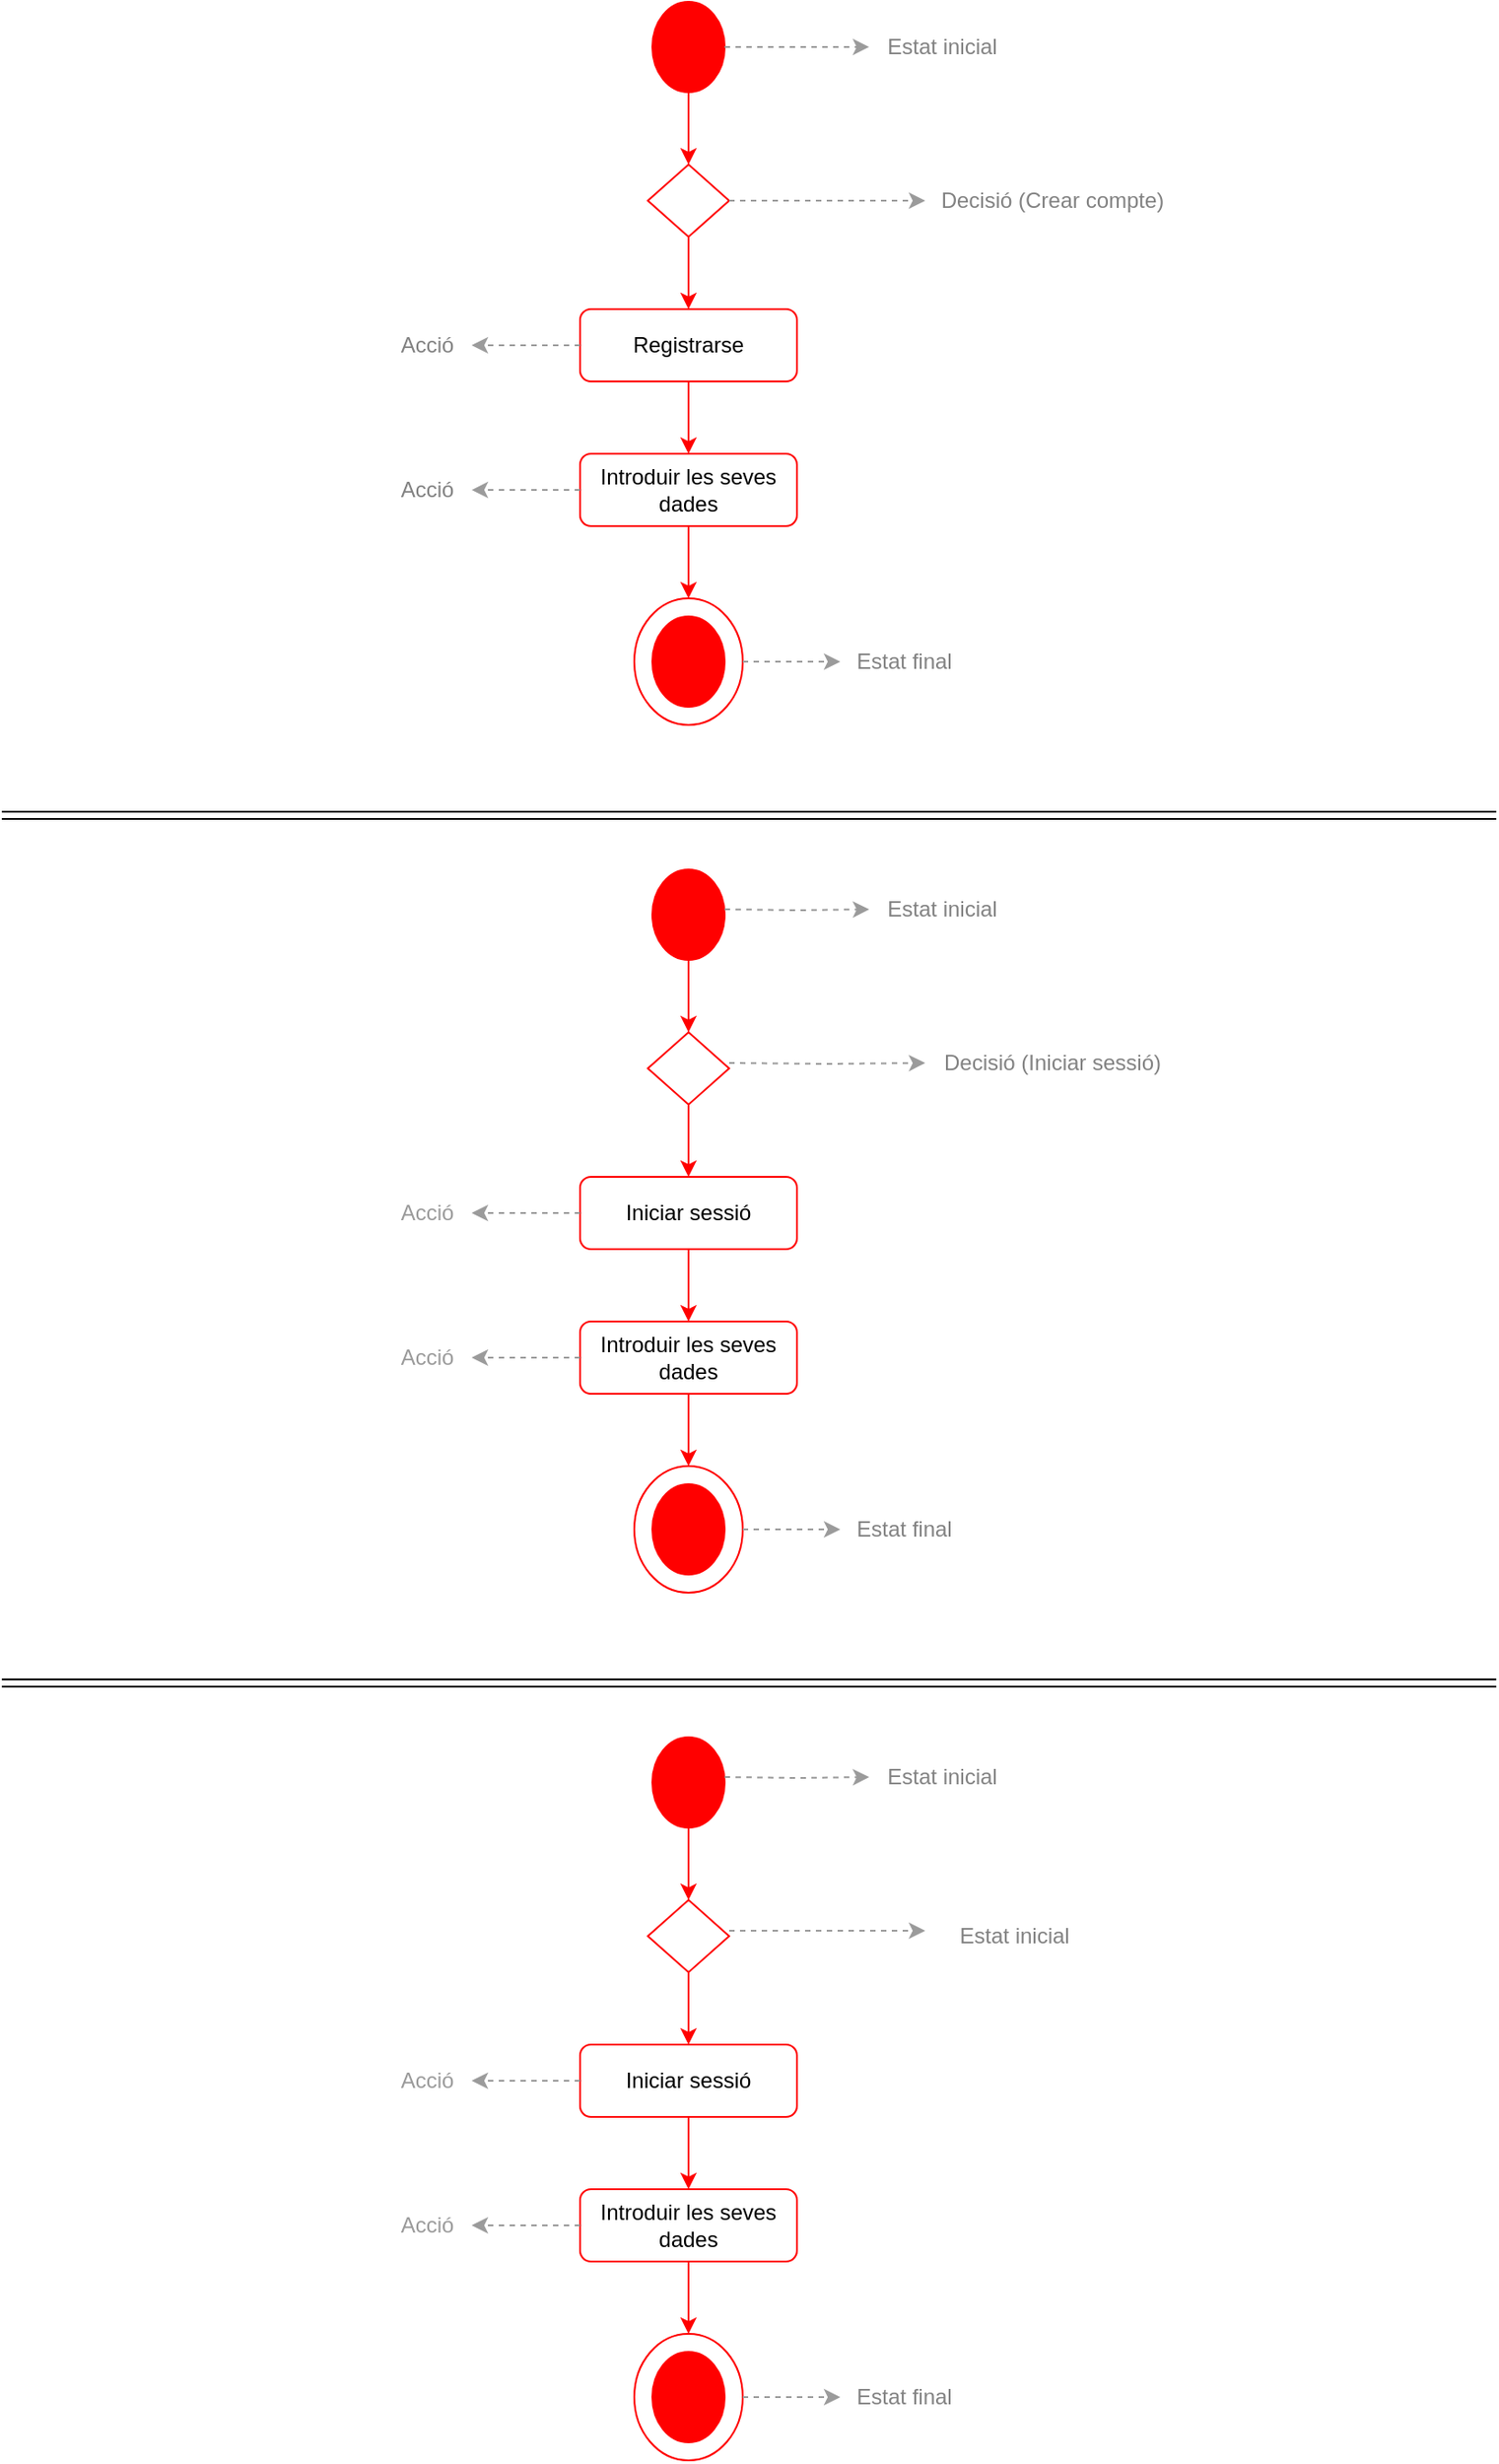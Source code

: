 <mxfile version="16.2.7" type="github">
  <diagram id="pc-rSTr5fRfuh4w3DdU0" name="Page-1">
    <mxGraphModel dx="865" dy="453" grid="1" gridSize="10" guides="1" tooltips="1" connect="1" arrows="1" fold="1" page="1" pageScale="1" pageWidth="827" pageHeight="1169" math="0" shadow="0">
      <root>
        <mxCell id="0" />
        <mxCell id="1" parent="0" />
        <mxCell id="_70oP3KHqjQjDuD16ico-1" value="" style="edgeStyle=orthogonalEdgeStyle;rounded=0;orthogonalLoop=1;jettySize=auto;html=1;fontColor=#828282;strokeColor=#FF0000;fillColor=#FF0000;entryX=0.5;entryY=0;entryDx=0;entryDy=0;" parent="1" source="_70oP3KHqjQjDuD16ico-2" target="_70oP3KHqjQjDuD16ico-14" edge="1">
          <mxGeometry relative="1" as="geometry">
            <mxPoint x="260" y="400.01" as="targetPoint" />
          </mxGeometry>
        </mxCell>
        <mxCell id="_70oP3KHqjQjDuD16ico-2" value="Registrarse" style="rounded=1;whiteSpace=wrap;html=1;fontSize=12;glass=0;strokeWidth=1;shadow=0;strokeColor=#FF0000;" parent="1" vertex="1">
          <mxGeometry x="320" y="200" width="120" height="40" as="geometry" />
        </mxCell>
        <mxCell id="_70oP3KHqjQjDuD16ico-3" value="" style="edgeStyle=orthogonalEdgeStyle;rounded=0;orthogonalLoop=1;jettySize=auto;html=1;fontColor=#828282;strokeColor=#FF0000;fillColor=#FF0000;" parent="1" source="_70oP3KHqjQjDuD16ico-4" target="_70oP3KHqjQjDuD16ico-12" edge="1">
          <mxGeometry relative="1" as="geometry" />
        </mxCell>
        <mxCell id="_70oP3KHqjQjDuD16ico-4" value="" style="ellipse;whiteSpace=wrap;html=1;strokeColor=#FF0000;fillColor=#FF0000;" parent="1" vertex="1">
          <mxGeometry x="360" y="29.99" width="40" height="50" as="geometry" />
        </mxCell>
        <mxCell id="_70oP3KHqjQjDuD16ico-5" value="" style="endArrow=classic;html=1;rounded=0;exitX=0.5;exitY=1;exitDx=0;exitDy=0;entryX=0.5;entryY=0;entryDx=0;entryDy=0;strokeColor=#FF0000;fillColor=#FF0000;" parent="1" source="_70oP3KHqjQjDuD16ico-12" target="_70oP3KHqjQjDuD16ico-2" edge="1">
          <mxGeometry width="50" height="50" relative="1" as="geometry">
            <mxPoint x="380" y="240" as="sourcePoint" />
            <mxPoint x="418" y="180.01" as="targetPoint" />
          </mxGeometry>
        </mxCell>
        <mxCell id="_70oP3KHqjQjDuD16ico-6" value="&lt;font color=&quot;#828282&quot;&gt;Estat inicial&lt;/font&gt;" style="text;html=1;align=center;verticalAlign=middle;resizable=0;points=[];autosize=1;strokeColor=none;fillColor=none;" parent="1" vertex="1">
          <mxGeometry x="480" y="45.0" width="80" height="20" as="geometry" />
        </mxCell>
        <mxCell id="_70oP3KHqjQjDuD16ico-11" value="&lt;font color=&quot;#828282&quot;&gt;Acció&lt;/font&gt;" style="text;html=1;align=center;verticalAlign=middle;resizable=0;points=[];autosize=1;strokeColor=none;fillColor=none;" parent="1" vertex="1">
          <mxGeometry x="210" y="210" width="50" height="20" as="geometry" />
        </mxCell>
        <mxCell id="_70oP3KHqjQjDuD16ico-12" value="" style="rhombus;whiteSpace=wrap;html=1;fillColor=#FFFFFF;strokeColor=#FF0000;" parent="1" vertex="1">
          <mxGeometry x="357.5" y="120" width="45" height="40" as="geometry" />
        </mxCell>
        <mxCell id="_70oP3KHqjQjDuD16ico-13" value="&lt;font color=&quot;#828282&quot;&gt;Decisió (Crear compte)&lt;/font&gt;" style="text;html=1;align=center;verticalAlign=middle;resizable=0;points=[];autosize=1;strokeColor=none;fillColor=none;" parent="1" vertex="1">
          <mxGeometry x="511" y="130" width="140" height="20" as="geometry" />
        </mxCell>
        <mxCell id="_70oP3KHqjQjDuD16ico-14" value="Introduir les seves dades" style="rounded=1;whiteSpace=wrap;html=1;fontSize=12;glass=0;strokeWidth=1;shadow=0;strokeColor=#FF0000;" parent="1" vertex="1">
          <mxGeometry x="320" y="280.02" width="120" height="40" as="geometry" />
        </mxCell>
        <mxCell id="_70oP3KHqjQjDuD16ico-17" value="&lt;font color=&quot;#828282&quot;&gt;Acció&lt;/font&gt;" style="text;html=1;align=center;verticalAlign=middle;resizable=0;points=[];autosize=1;strokeColor=none;fillColor=none;" parent="1" vertex="1">
          <mxGeometry x="210" y="289.97" width="50" height="20" as="geometry" />
        </mxCell>
        <mxCell id="_70oP3KHqjQjDuD16ico-22" value="" style="edgeStyle=orthogonalEdgeStyle;rounded=0;orthogonalLoop=1;jettySize=auto;html=1;fontColor=#828282;strokeColor=#9B9B9B;fillColor=#FF0000;exitX=0;exitY=0.5;exitDx=0;exitDy=0;dashed=1;" parent="1" source="_70oP3KHqjQjDuD16ico-14" target="_70oP3KHqjQjDuD16ico-17" edge="1">
          <mxGeometry relative="1" as="geometry">
            <mxPoint x="590" y="440" as="sourcePoint" />
            <mxPoint x="670" y="440" as="targetPoint" />
          </mxGeometry>
        </mxCell>
        <mxCell id="_70oP3KHqjQjDuD16ico-23" value="" style="edgeStyle=orthogonalEdgeStyle;rounded=0;orthogonalLoop=1;jettySize=auto;html=1;fontColor=#828282;strokeColor=#9B9B9B;fillColor=#FF0000;exitX=0;exitY=0.5;exitDx=0;exitDy=0;dashed=1;" parent="1" source="_70oP3KHqjQjDuD16ico-2" target="_70oP3KHqjQjDuD16ico-11" edge="1">
          <mxGeometry relative="1" as="geometry">
            <mxPoint x="210" y="420" as="sourcePoint" />
            <mxPoint x="122" y="300" as="targetPoint" />
          </mxGeometry>
        </mxCell>
        <mxCell id="_70oP3KHqjQjDuD16ico-24" value="" style="edgeStyle=orthogonalEdgeStyle;rounded=0;orthogonalLoop=1;jettySize=auto;html=1;fontColor=#828282;strokeColor=#9B9B9B;fillColor=#FF0000;exitX=1;exitY=0.5;exitDx=0;exitDy=0;dashed=1;" parent="1" source="_70oP3KHqjQjDuD16ico-12" target="_70oP3KHqjQjDuD16ico-13" edge="1">
          <mxGeometry relative="1" as="geometry">
            <mxPoint x="520" y="100" as="sourcePoint" />
            <mxPoint x="440" y="100" as="targetPoint" />
          </mxGeometry>
        </mxCell>
        <mxCell id="_70oP3KHqjQjDuD16ico-25" value="" style="edgeStyle=orthogonalEdgeStyle;rounded=0;orthogonalLoop=1;jettySize=auto;html=1;fontColor=#828282;strokeColor=#9B9B9B;fillColor=#FF0000;exitX=1;exitY=0.5;exitDx=0;exitDy=0;dashed=1;" parent="1" source="_70oP3KHqjQjDuD16ico-4" target="_70oP3KHqjQjDuD16ico-6" edge="1">
          <mxGeometry relative="1" as="geometry">
            <mxPoint x="412.5" y="54.62" as="sourcePoint" />
            <mxPoint x="600" y="54.62" as="targetPoint" />
          </mxGeometry>
        </mxCell>
        <mxCell id="_70oP3KHqjQjDuD16ico-26" value="" style="ellipse;whiteSpace=wrap;html=1;strokeColor=#FF0000;fillColor=#FF0000;" parent="1" vertex="1">
          <mxGeometry x="360" y="370" width="40" height="50" as="geometry" />
        </mxCell>
        <mxCell id="_70oP3KHqjQjDuD16ico-29" value="" style="ellipse;whiteSpace=wrap;html=1;strokeColor=#FF0000;fillColor=none;" parent="1" vertex="1">
          <mxGeometry x="350" y="360" width="60" height="70" as="geometry" />
        </mxCell>
        <mxCell id="Wh9fC4EStsyl4PK7GZHd-1" value="" style="edgeStyle=orthogonalEdgeStyle;rounded=0;orthogonalLoop=1;jettySize=auto;html=1;fontColor=#828282;strokeColor=#FF0000;fillColor=#FF0000;entryX=0.5;entryY=0;entryDx=0;entryDy=0;" edge="1" parent="1" source="Wh9fC4EStsyl4PK7GZHd-2" target="Wh9fC4EStsyl4PK7GZHd-5">
          <mxGeometry relative="1" as="geometry">
            <mxPoint x="440" y="990.01" as="targetPoint" />
          </mxGeometry>
        </mxCell>
        <mxCell id="Wh9fC4EStsyl4PK7GZHd-2" value="Iniciar sessió" style="rounded=1;whiteSpace=wrap;html=1;fontSize=12;glass=0;strokeWidth=1;shadow=0;strokeColor=#FF0000;" vertex="1" parent="1">
          <mxGeometry x="320" y="680" width="120" height="40" as="geometry" />
        </mxCell>
        <mxCell id="Wh9fC4EStsyl4PK7GZHd-3" value="" style="endArrow=classic;html=1;rounded=0;entryX=0.5;entryY=0;entryDx=0;entryDy=0;strokeColor=#FF0000;fillColor=#FF0000;exitX=0.5;exitY=1;exitDx=0;exitDy=0;" edge="1" parent="1" target="Wh9fC4EStsyl4PK7GZHd-2" source="Wh9fC4EStsyl4PK7GZHd-22">
          <mxGeometry width="50" height="50" relative="1" as="geometry">
            <mxPoint x="320" y="750" as="sourcePoint" />
            <mxPoint x="672" y="770.01" as="targetPoint" />
          </mxGeometry>
        </mxCell>
        <mxCell id="Wh9fC4EStsyl4PK7GZHd-4" value="&lt;font&gt;Acció&lt;/font&gt;" style="text;html=1;align=center;verticalAlign=middle;resizable=0;points=[];autosize=1;strokeColor=none;fillColor=none;fontColor=#9B9B9B;" vertex="1" parent="1">
          <mxGeometry x="210" y="690" width="50" height="20" as="geometry" />
        </mxCell>
        <mxCell id="Wh9fC4EStsyl4PK7GZHd-5" value="Introduir les seves dades" style="rounded=1;whiteSpace=wrap;html=1;fontSize=12;glass=0;strokeWidth=1;shadow=0;strokeColor=#FF0000;" vertex="1" parent="1">
          <mxGeometry x="320" y="760" width="120" height="40" as="geometry" />
        </mxCell>
        <mxCell id="Wh9fC4EStsyl4PK7GZHd-6" value="&lt;font&gt;Acció&lt;/font&gt;" style="text;html=1;align=center;verticalAlign=middle;resizable=0;points=[];autosize=1;strokeColor=none;fillColor=none;fontColor=#9B9B9B;" vertex="1" parent="1">
          <mxGeometry x="210" y="770" width="50" height="20" as="geometry" />
        </mxCell>
        <mxCell id="Wh9fC4EStsyl4PK7GZHd-7" value="" style="edgeStyle=elbowEdgeStyle;elbow=vertical;endArrow=classic;html=1;rounded=0;exitX=0.5;exitY=1;exitDx=0;exitDy=0;strokeColor=#FF0000;entryX=0.5;entryY=0;entryDx=0;entryDy=0;" edge="1" parent="1" source="Wh9fC4EStsyl4PK7GZHd-5" target="Wh9fC4EStsyl4PK7GZHd-27">
          <mxGeometry width="50" height="50" relative="1" as="geometry">
            <mxPoint x="210" y="1020" as="sourcePoint" />
            <mxPoint x="380" y="890" as="targetPoint" />
            <Array as="points">
              <mxPoint x="400" y="830" />
              <mxPoint x="290" y="1090" />
            </Array>
          </mxGeometry>
        </mxCell>
        <mxCell id="Wh9fC4EStsyl4PK7GZHd-8" value="" style="edgeStyle=orthogonalEdgeStyle;rounded=0;orthogonalLoop=1;jettySize=auto;html=1;fontColor=#828282;strokeColor=#9B9B9B;fillColor=#FF0000;dashed=1;exitX=0;exitY=0.5;exitDx=0;exitDy=0;" edge="1" parent="1" source="Wh9fC4EStsyl4PK7GZHd-5" target="Wh9fC4EStsyl4PK7GZHd-6">
          <mxGeometry relative="1" as="geometry">
            <mxPoint x="280" y="780" as="sourcePoint" />
            <mxPoint x="450" y="980" as="targetPoint" />
          </mxGeometry>
        </mxCell>
        <mxCell id="Wh9fC4EStsyl4PK7GZHd-9" value="" style="edgeStyle=orthogonalEdgeStyle;rounded=0;orthogonalLoop=1;jettySize=auto;html=1;fontColor=#828282;strokeColor=#9B9B9B;fillColor=#FF0000;exitX=0;exitY=0.5;exitDx=0;exitDy=0;dashed=1;" edge="1" parent="1" source="Wh9fC4EStsyl4PK7GZHd-2" target="Wh9fC4EStsyl4PK7GZHd-4">
          <mxGeometry relative="1" as="geometry">
            <mxPoint x="500" y="889.61" as="sourcePoint" />
            <mxPoint x="580" y="890" as="targetPoint" />
          </mxGeometry>
        </mxCell>
        <mxCell id="Wh9fC4EStsyl4PK7GZHd-13" value="" style="edgeStyle=orthogonalEdgeStyle;rounded=0;orthogonalLoop=1;jettySize=auto;html=1;fontColor=#828282;strokeColor=#FF0000;fillColor=#FF0000;entryX=0.5;entryY=0;entryDx=0;entryDy=0;exitX=0.5;exitY=1;exitDx=0;exitDy=0;" edge="1" parent="1" source="_70oP3KHqjQjDuD16ico-14" target="_70oP3KHqjQjDuD16ico-29">
          <mxGeometry relative="1" as="geometry">
            <mxPoint x="390" y="370.0" as="targetPoint" />
            <mxPoint x="390" y="329.96" as="sourcePoint" />
            <Array as="points">
              <mxPoint x="380" y="350" />
              <mxPoint x="380" y="350" />
            </Array>
          </mxGeometry>
        </mxCell>
        <mxCell id="Wh9fC4EStsyl4PK7GZHd-15" value="&lt;font color=&quot;#828282&quot;&gt;Estat final&lt;br&gt;&lt;/font&gt;" style="text;html=1;align=center;verticalAlign=middle;resizable=0;points=[];autosize=1;strokeColor=none;fillColor=none;" vertex="1" parent="1">
          <mxGeometry x="464" y="385" width="70" height="20" as="geometry" />
        </mxCell>
        <mxCell id="Wh9fC4EStsyl4PK7GZHd-16" value="" style="edgeStyle=orthogonalEdgeStyle;rounded=0;orthogonalLoop=1;jettySize=auto;html=1;fontColor=#828282;strokeColor=#9B9B9B;fillColor=#FF0000;exitX=1;exitY=0.5;exitDx=0;exitDy=0;dashed=1;entryX=0;entryY=0.5;entryDx=0;entryDy=0;entryPerimeter=0;" edge="1" parent="1" source="_70oP3KHqjQjDuD16ico-29" target="Wh9fC4EStsyl4PK7GZHd-15">
          <mxGeometry relative="1" as="geometry">
            <mxPoint x="412.5" y="399.5" as="sourcePoint" />
            <mxPoint x="520" y="395" as="targetPoint" />
            <Array as="points" />
          </mxGeometry>
        </mxCell>
        <mxCell id="Wh9fC4EStsyl4PK7GZHd-19" value="" style="edgeStyle=orthogonalEdgeStyle;rounded=0;orthogonalLoop=1;jettySize=auto;html=1;fontColor=#828282;strokeColor=#FF0000;fillColor=#FF0000;" edge="1" parent="1" source="Wh9fC4EStsyl4PK7GZHd-20" target="Wh9fC4EStsyl4PK7GZHd-22">
          <mxGeometry relative="1" as="geometry" />
        </mxCell>
        <mxCell id="Wh9fC4EStsyl4PK7GZHd-20" value="" style="ellipse;whiteSpace=wrap;html=1;strokeColor=#FF0000;fillColor=#FF0000;" vertex="1" parent="1">
          <mxGeometry x="360" y="510" width="40" height="50" as="geometry" />
        </mxCell>
        <mxCell id="Wh9fC4EStsyl4PK7GZHd-21" value="&lt;font color=&quot;#828282&quot;&gt;Estat inicial&lt;/font&gt;" style="text;html=1;align=center;verticalAlign=middle;resizable=0;points=[];autosize=1;strokeColor=none;fillColor=none;" vertex="1" parent="1">
          <mxGeometry x="480" y="522" width="80" height="20" as="geometry" />
        </mxCell>
        <mxCell id="Wh9fC4EStsyl4PK7GZHd-22" value="" style="rhombus;whiteSpace=wrap;html=1;fillColor=#FFFFFF;strokeColor=#FF0000;" vertex="1" parent="1">
          <mxGeometry x="357.5" y="600.01" width="45" height="40" as="geometry" />
        </mxCell>
        <mxCell id="Wh9fC4EStsyl4PK7GZHd-23" value="&lt;font color=&quot;#828282&quot;&gt;Decisió (Iniciar sessió)&lt;/font&gt;" style="text;html=1;align=center;verticalAlign=middle;resizable=0;points=[];autosize=1;strokeColor=none;fillColor=none;" vertex="1" parent="1">
          <mxGeometry x="511" y="607" width="140" height="20" as="geometry" />
        </mxCell>
        <mxCell id="Wh9fC4EStsyl4PK7GZHd-24" value="" style="edgeStyle=orthogonalEdgeStyle;rounded=0;orthogonalLoop=1;jettySize=auto;html=1;fontColor=#828282;strokeColor=#9B9B9B;fillColor=#FF0000;exitX=1;exitY=0.5;exitDx=0;exitDy=0;dashed=1;" edge="1" parent="1" target="Wh9fC4EStsyl4PK7GZHd-23">
          <mxGeometry relative="1" as="geometry">
            <mxPoint x="402.5" y="617" as="sourcePoint" />
            <mxPoint x="440" y="577" as="targetPoint" />
          </mxGeometry>
        </mxCell>
        <mxCell id="Wh9fC4EStsyl4PK7GZHd-25" value="" style="edgeStyle=orthogonalEdgeStyle;rounded=0;orthogonalLoop=1;jettySize=auto;html=1;fontColor=#828282;strokeColor=#9B9B9B;fillColor=#FF0000;exitX=1;exitY=0.5;exitDx=0;exitDy=0;dashed=1;" edge="1" parent="1" target="Wh9fC4EStsyl4PK7GZHd-21">
          <mxGeometry relative="1" as="geometry">
            <mxPoint x="400" y="531.99" as="sourcePoint" />
            <mxPoint x="600" y="531.62" as="targetPoint" />
          </mxGeometry>
        </mxCell>
        <mxCell id="Wh9fC4EStsyl4PK7GZHd-26" value="" style="ellipse;whiteSpace=wrap;html=1;strokeColor=#FF0000;fillColor=#FF0000;" vertex="1" parent="1">
          <mxGeometry x="360" y="850" width="40" height="50" as="geometry" />
        </mxCell>
        <mxCell id="Wh9fC4EStsyl4PK7GZHd-27" value="" style="ellipse;whiteSpace=wrap;html=1;strokeColor=#FF0000;fillColor=none;" vertex="1" parent="1">
          <mxGeometry x="350" y="840" width="60" height="70" as="geometry" />
        </mxCell>
        <mxCell id="Wh9fC4EStsyl4PK7GZHd-28" value="&lt;font color=&quot;#828282&quot;&gt;Estat final&lt;br&gt;&lt;/font&gt;" style="text;html=1;align=center;verticalAlign=middle;resizable=0;points=[];autosize=1;strokeColor=none;fillColor=none;" vertex="1" parent="1">
          <mxGeometry x="464" y="865" width="70" height="20" as="geometry" />
        </mxCell>
        <mxCell id="Wh9fC4EStsyl4PK7GZHd-29" value="" style="edgeStyle=orthogonalEdgeStyle;rounded=0;orthogonalLoop=1;jettySize=auto;html=1;fontColor=#828282;strokeColor=#9B9B9B;fillColor=#FF0000;exitX=1;exitY=0.5;exitDx=0;exitDy=0;dashed=1;entryX=0;entryY=0.5;entryDx=0;entryDy=0;entryPerimeter=0;" edge="1" parent="1" source="Wh9fC4EStsyl4PK7GZHd-27" target="Wh9fC4EStsyl4PK7GZHd-28">
          <mxGeometry relative="1" as="geometry">
            <mxPoint x="412.5" y="879.5" as="sourcePoint" />
            <mxPoint x="520" y="875" as="targetPoint" />
            <Array as="points" />
          </mxGeometry>
        </mxCell>
        <mxCell id="Wh9fC4EStsyl4PK7GZHd-30" value="" style="shape=link;html=1;rounded=0;" edge="1" parent="1">
          <mxGeometry width="100" relative="1" as="geometry">
            <mxPoint y="480" as="sourcePoint" />
            <mxPoint x="827" y="480" as="targetPoint" />
          </mxGeometry>
        </mxCell>
        <mxCell id="Wh9fC4EStsyl4PK7GZHd-31" value="" style="shape=link;html=1;rounded=0;" edge="1" parent="1">
          <mxGeometry width="100" relative="1" as="geometry">
            <mxPoint y="960" as="sourcePoint" />
            <mxPoint x="827" y="960" as="targetPoint" />
          </mxGeometry>
        </mxCell>
        <mxCell id="Wh9fC4EStsyl4PK7GZHd-32" value="" style="edgeStyle=orthogonalEdgeStyle;rounded=0;orthogonalLoop=1;jettySize=auto;html=1;fontColor=#828282;strokeColor=#FF0000;fillColor=#FF0000;entryX=0.5;entryY=0;entryDx=0;entryDy=0;" edge="1" parent="1" source="Wh9fC4EStsyl4PK7GZHd-33" target="Wh9fC4EStsyl4PK7GZHd-36">
          <mxGeometry relative="1" as="geometry">
            <mxPoint x="440" y="1470.01" as="targetPoint" />
          </mxGeometry>
        </mxCell>
        <mxCell id="Wh9fC4EStsyl4PK7GZHd-33" value="Iniciar sessió" style="rounded=1;whiteSpace=wrap;html=1;fontSize=12;glass=0;strokeWidth=1;shadow=0;strokeColor=#FF0000;" vertex="1" parent="1">
          <mxGeometry x="320" y="1160" width="120" height="40" as="geometry" />
        </mxCell>
        <mxCell id="Wh9fC4EStsyl4PK7GZHd-34" value="" style="endArrow=classic;html=1;rounded=0;entryX=0.5;entryY=0;entryDx=0;entryDy=0;strokeColor=#FF0000;fillColor=#FF0000;exitX=0.5;exitY=1;exitDx=0;exitDy=0;" edge="1" parent="1" source="Wh9fC4EStsyl4PK7GZHd-44" target="Wh9fC4EStsyl4PK7GZHd-33">
          <mxGeometry width="50" height="50" relative="1" as="geometry">
            <mxPoint x="320" y="1230" as="sourcePoint" />
            <mxPoint x="672" y="1250.01" as="targetPoint" />
          </mxGeometry>
        </mxCell>
        <mxCell id="Wh9fC4EStsyl4PK7GZHd-35" value="&lt;font&gt;Acció&lt;/font&gt;" style="text;html=1;align=center;verticalAlign=middle;resizable=0;points=[];autosize=1;strokeColor=none;fillColor=none;fontColor=#9B9B9B;" vertex="1" parent="1">
          <mxGeometry x="210" y="1170" width="50" height="20" as="geometry" />
        </mxCell>
        <mxCell id="Wh9fC4EStsyl4PK7GZHd-36" value="Introduir les seves dades" style="rounded=1;whiteSpace=wrap;html=1;fontSize=12;glass=0;strokeWidth=1;shadow=0;strokeColor=#FF0000;" vertex="1" parent="1">
          <mxGeometry x="320" y="1240" width="120" height="40" as="geometry" />
        </mxCell>
        <mxCell id="Wh9fC4EStsyl4PK7GZHd-37" value="&lt;font&gt;Acció&lt;/font&gt;" style="text;html=1;align=center;verticalAlign=middle;resizable=0;points=[];autosize=1;strokeColor=none;fillColor=none;fontColor=#9B9B9B;" vertex="1" parent="1">
          <mxGeometry x="210" y="1250" width="50" height="20" as="geometry" />
        </mxCell>
        <mxCell id="Wh9fC4EStsyl4PK7GZHd-38" value="" style="edgeStyle=elbowEdgeStyle;elbow=vertical;endArrow=classic;html=1;rounded=0;exitX=0.5;exitY=1;exitDx=0;exitDy=0;strokeColor=#FF0000;entryX=0.5;entryY=0;entryDx=0;entryDy=0;" edge="1" parent="1" source="Wh9fC4EStsyl4PK7GZHd-36" target="Wh9fC4EStsyl4PK7GZHd-48">
          <mxGeometry width="50" height="50" relative="1" as="geometry">
            <mxPoint x="210" y="1500" as="sourcePoint" />
            <mxPoint x="380" y="1370" as="targetPoint" />
            <Array as="points">
              <mxPoint x="400" y="1310" />
              <mxPoint x="290" y="1570" />
            </Array>
          </mxGeometry>
        </mxCell>
        <mxCell id="Wh9fC4EStsyl4PK7GZHd-39" value="" style="edgeStyle=orthogonalEdgeStyle;rounded=0;orthogonalLoop=1;jettySize=auto;html=1;fontColor=#828282;strokeColor=#9B9B9B;fillColor=#FF0000;dashed=1;exitX=0;exitY=0.5;exitDx=0;exitDy=0;" edge="1" parent="1" source="Wh9fC4EStsyl4PK7GZHd-36" target="Wh9fC4EStsyl4PK7GZHd-37">
          <mxGeometry relative="1" as="geometry">
            <mxPoint x="280" y="1260" as="sourcePoint" />
            <mxPoint x="450" y="1460" as="targetPoint" />
          </mxGeometry>
        </mxCell>
        <mxCell id="Wh9fC4EStsyl4PK7GZHd-40" value="" style="edgeStyle=orthogonalEdgeStyle;rounded=0;orthogonalLoop=1;jettySize=auto;html=1;fontColor=#828282;strokeColor=#9B9B9B;fillColor=#FF0000;exitX=0;exitY=0.5;exitDx=0;exitDy=0;dashed=1;" edge="1" parent="1" source="Wh9fC4EStsyl4PK7GZHd-33" target="Wh9fC4EStsyl4PK7GZHd-35">
          <mxGeometry relative="1" as="geometry">
            <mxPoint x="500" y="1369.61" as="sourcePoint" />
            <mxPoint x="580" y="1370" as="targetPoint" />
          </mxGeometry>
        </mxCell>
        <mxCell id="Wh9fC4EStsyl4PK7GZHd-41" value="" style="edgeStyle=orthogonalEdgeStyle;rounded=0;orthogonalLoop=1;jettySize=auto;html=1;fontColor=#828282;strokeColor=#FF0000;fillColor=#FF0000;" edge="1" parent="1" source="Wh9fC4EStsyl4PK7GZHd-42" target="Wh9fC4EStsyl4PK7GZHd-44">
          <mxGeometry relative="1" as="geometry" />
        </mxCell>
        <mxCell id="Wh9fC4EStsyl4PK7GZHd-42" value="" style="ellipse;whiteSpace=wrap;html=1;strokeColor=#FF0000;fillColor=#FF0000;" vertex="1" parent="1">
          <mxGeometry x="360" y="990" width="40" height="50" as="geometry" />
        </mxCell>
        <mxCell id="Wh9fC4EStsyl4PK7GZHd-43" value="&lt;font color=&quot;#828282&quot;&gt;Estat inicial&lt;/font&gt;" style="text;html=1;align=center;verticalAlign=middle;resizable=0;points=[];autosize=1;strokeColor=none;fillColor=none;" vertex="1" parent="1">
          <mxGeometry x="480" y="1002" width="80" height="20" as="geometry" />
        </mxCell>
        <mxCell id="Wh9fC4EStsyl4PK7GZHd-44" value="" style="rhombus;whiteSpace=wrap;html=1;fillColor=#FFFFFF;strokeColor=#FF0000;" vertex="1" parent="1">
          <mxGeometry x="357.5" y="1080.01" width="45" height="40" as="geometry" />
        </mxCell>
        <mxCell id="Wh9fC4EStsyl4PK7GZHd-45" value="" style="edgeStyle=orthogonalEdgeStyle;rounded=0;orthogonalLoop=1;jettySize=auto;html=1;fontColor=#828282;strokeColor=#9B9B9B;fillColor=#FF0000;exitX=1;exitY=0.5;exitDx=0;exitDy=0;dashed=1;" edge="1" parent="1">
          <mxGeometry relative="1" as="geometry">
            <mxPoint x="402.5" y="1097" as="sourcePoint" />
            <mxPoint x="511" y="1097" as="targetPoint" />
          </mxGeometry>
        </mxCell>
        <mxCell id="Wh9fC4EStsyl4PK7GZHd-46" value="" style="edgeStyle=orthogonalEdgeStyle;rounded=0;orthogonalLoop=1;jettySize=auto;html=1;fontColor=#828282;strokeColor=#9B9B9B;fillColor=#FF0000;exitX=1;exitY=0.5;exitDx=0;exitDy=0;dashed=1;" edge="1" parent="1" target="Wh9fC4EStsyl4PK7GZHd-43">
          <mxGeometry relative="1" as="geometry">
            <mxPoint x="400" y="1011.99" as="sourcePoint" />
            <mxPoint x="600" y="1011.62" as="targetPoint" />
          </mxGeometry>
        </mxCell>
        <mxCell id="Wh9fC4EStsyl4PK7GZHd-47" value="" style="ellipse;whiteSpace=wrap;html=1;strokeColor=#FF0000;fillColor=#FF0000;" vertex="1" parent="1">
          <mxGeometry x="360" y="1330" width="40" height="50" as="geometry" />
        </mxCell>
        <mxCell id="Wh9fC4EStsyl4PK7GZHd-48" value="" style="ellipse;whiteSpace=wrap;html=1;strokeColor=#FF0000;fillColor=none;" vertex="1" parent="1">
          <mxGeometry x="350" y="1320" width="60" height="70" as="geometry" />
        </mxCell>
        <mxCell id="Wh9fC4EStsyl4PK7GZHd-49" value="&lt;font color=&quot;#828282&quot;&gt;Estat final&lt;br&gt;&lt;/font&gt;" style="text;html=1;align=center;verticalAlign=middle;resizable=0;points=[];autosize=1;strokeColor=none;fillColor=none;" vertex="1" parent="1">
          <mxGeometry x="464" y="1345" width="70" height="20" as="geometry" />
        </mxCell>
        <mxCell id="Wh9fC4EStsyl4PK7GZHd-50" value="" style="edgeStyle=orthogonalEdgeStyle;rounded=0;orthogonalLoop=1;jettySize=auto;html=1;fontColor=#828282;strokeColor=#9B9B9B;fillColor=#FF0000;exitX=1;exitY=0.5;exitDx=0;exitDy=0;dashed=1;entryX=0;entryY=0.5;entryDx=0;entryDy=0;entryPerimeter=0;" edge="1" parent="1" source="Wh9fC4EStsyl4PK7GZHd-48" target="Wh9fC4EStsyl4PK7GZHd-49">
          <mxGeometry relative="1" as="geometry">
            <mxPoint x="412.5" y="1359.5" as="sourcePoint" />
            <mxPoint x="520" y="1355" as="targetPoint" />
            <Array as="points" />
          </mxGeometry>
        </mxCell>
        <mxCell id="Wh9fC4EStsyl4PK7GZHd-53" value="&lt;font color=&quot;#828282&quot;&gt;Estat inicial&lt;/font&gt;" style="text;html=1;align=center;verticalAlign=middle;resizable=0;points=[];autosize=1;strokeColor=none;fillColor=none;" vertex="1" parent="1">
          <mxGeometry x="520" y="1090.01" width="80" height="20" as="geometry" />
        </mxCell>
      </root>
    </mxGraphModel>
  </diagram>
</mxfile>
